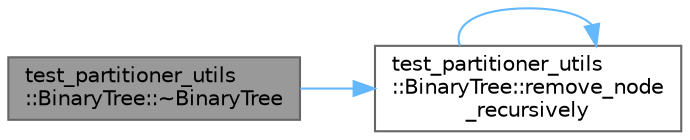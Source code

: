 digraph "test_partitioner_utils::BinaryTree::~BinaryTree"
{
 // LATEX_PDF_SIZE
  bgcolor="transparent";
  edge [fontname=Helvetica,fontsize=10,labelfontname=Helvetica,labelfontsize=10];
  node [fontname=Helvetica,fontsize=10,shape=box,height=0.2,width=0.4];
  rankdir="LR";
  Node1 [id="Node000001",label="test_partitioner_utils\l::BinaryTree::~BinaryTree",height=0.2,width=0.4,color="gray40", fillcolor="grey60", style="filled", fontcolor="black",tooltip=" "];
  Node1 -> Node2 [id="edge1_Node000001_Node000002",color="steelblue1",style="solid",tooltip=" "];
  Node2 [id="Node000002",label="test_partitioner_utils\l::BinaryTree::remove_node\l_recursively",height=0.2,width=0.4,color="grey40", fillcolor="white", style="filled",URL="$classtest__partitioner__utils_1_1_binary_tree.html#adfa0c72a43fe93bb3b6044cf1bc792f1",tooltip=" "];
  Node2 -> Node2 [id="edge2_Node000002_Node000002",color="steelblue1",style="solid",tooltip=" "];
}
